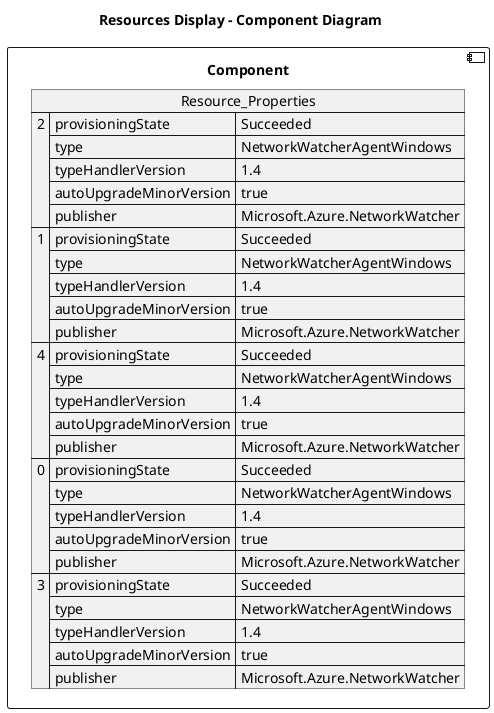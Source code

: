 @startuml

title Resources Display - Component Diagram

component Component {

json  Resource_Properties {
  "2": {
    "provisioningState": "Succeeded",
    "type": "NetworkWatcherAgentWindows",
    "typeHandlerVersion": "1.4",
    "autoUpgradeMinorVersion": true,
    "publisher": "Microsoft.Azure.NetworkWatcher"
  },
  "1": {
    "provisioningState": "Succeeded",
    "type": "NetworkWatcherAgentWindows",
    "typeHandlerVersion": "1.4",
    "autoUpgradeMinorVersion": true,
    "publisher": "Microsoft.Azure.NetworkWatcher"
  },
  "4": {
    "provisioningState": "Succeeded",
    "type": "NetworkWatcherAgentWindows",
    "typeHandlerVersion": "1.4",
    "autoUpgradeMinorVersion": true,
    "publisher": "Microsoft.Azure.NetworkWatcher"
  },
  "0": {
    "provisioningState": "Succeeded",
    "type": "NetworkWatcherAgentWindows",
    "typeHandlerVersion": "1.4",
    "autoUpgradeMinorVersion": true,
    "publisher": "Microsoft.Azure.NetworkWatcher"
  },
  "3": {
    "provisioningState": "Succeeded",
    "type": "NetworkWatcherAgentWindows",
    "typeHandlerVersion": "1.4",
    "autoUpgradeMinorVersion": true,
    "publisher": "Microsoft.Azure.NetworkWatcher"
  }
}
}
@enduml
